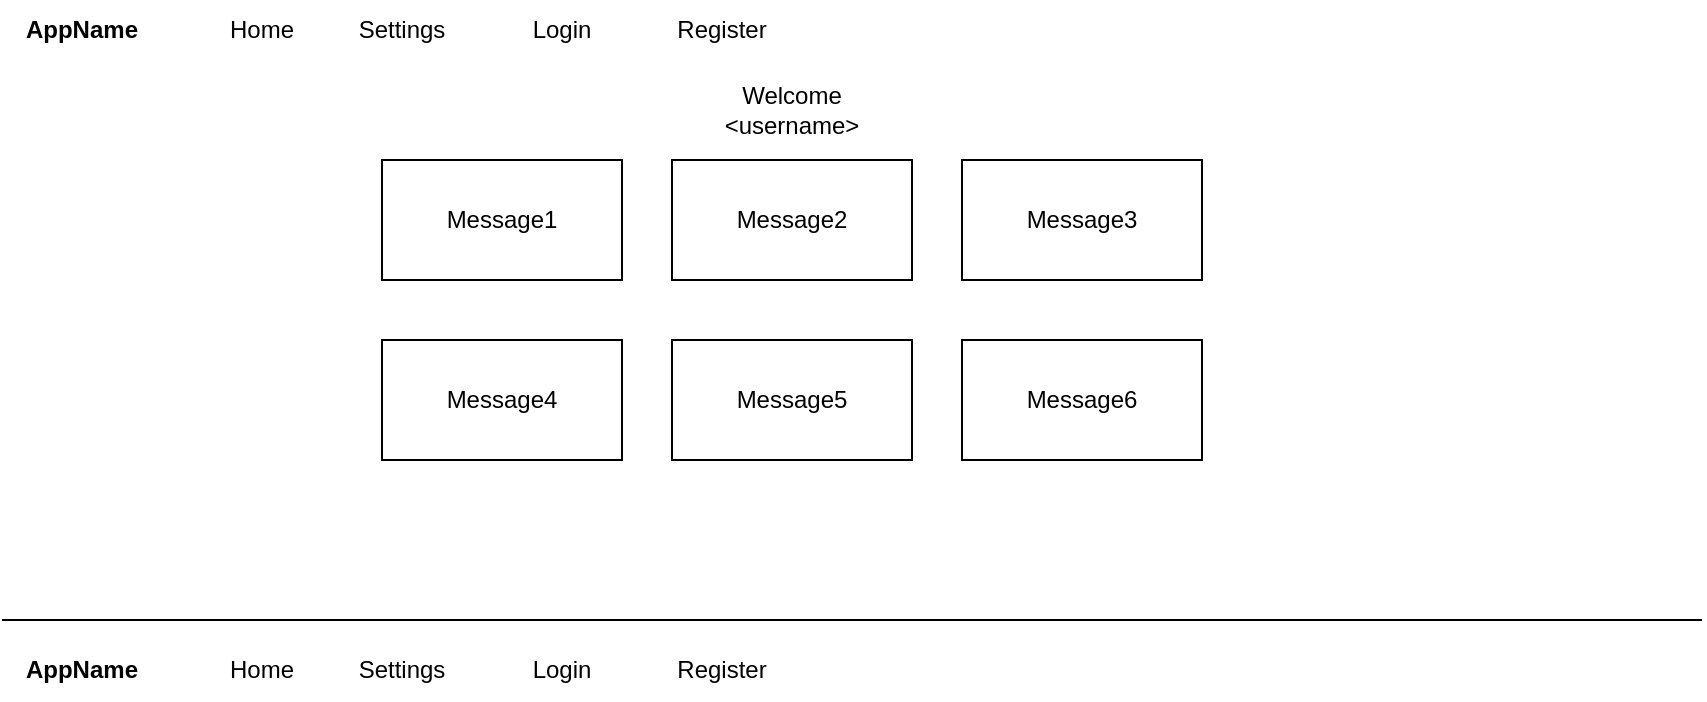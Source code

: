<mxfile version="20.6.0" type="device"><diagram id="MqzR27vbxzDaOsgxYdFi" name="Page-1"><mxGraphModel dx="1422" dy="745" grid="1" gridSize="10" guides="1" tooltips="1" connect="1" arrows="1" fold="1" page="1" pageScale="1" pageWidth="850" pageHeight="1100" math="0" shadow="0"><root><mxCell id="0"/><mxCell id="1" parent="0"/><mxCell id="0ydRY-AY917Rkkw5BFct-1" value="Home" style="text;html=1;strokeColor=none;fillColor=none;align=center;verticalAlign=middle;whiteSpace=wrap;rounded=0;" vertex="1" parent="1"><mxGeometry x="100" y="10" width="60" height="30" as="geometry"/></mxCell><mxCell id="0ydRY-AY917Rkkw5BFct-2" value="Settings" style="text;html=1;strokeColor=none;fillColor=none;align=center;verticalAlign=middle;whiteSpace=wrap;rounded=0;" vertex="1" parent="1"><mxGeometry x="170" y="10" width="60" height="30" as="geometry"/></mxCell><mxCell id="0ydRY-AY917Rkkw5BFct-3" value="Login" style="text;html=1;strokeColor=none;fillColor=none;align=center;verticalAlign=middle;whiteSpace=wrap;rounded=0;" vertex="1" parent="1"><mxGeometry x="250" y="10" width="60" height="30" as="geometry"/></mxCell><mxCell id="0ydRY-AY917Rkkw5BFct-4" value="Register" style="text;html=1;strokeColor=none;fillColor=none;align=center;verticalAlign=middle;whiteSpace=wrap;rounded=0;" vertex="1" parent="1"><mxGeometry x="330" y="10" width="60" height="30" as="geometry"/></mxCell><mxCell id="0ydRY-AY917Rkkw5BFct-5" value="&lt;b&gt;AppName&lt;/b&gt;" style="text;html=1;strokeColor=none;fillColor=none;align=center;verticalAlign=middle;whiteSpace=wrap;rounded=0;" vertex="1" parent="1"><mxGeometry x="10" y="10" width="60" height="30" as="geometry"/></mxCell><mxCell id="0ydRY-AY917Rkkw5BFct-6" value="Welcome &amp;lt;username&amp;gt;" style="text;html=1;strokeColor=none;fillColor=none;align=center;verticalAlign=middle;whiteSpace=wrap;rounded=0;" vertex="1" parent="1"><mxGeometry x="365" y="50" width="60" height="30" as="geometry"/></mxCell><mxCell id="0ydRY-AY917Rkkw5BFct-7" value="Message1" style="rounded=0;whiteSpace=wrap;html=1;" vertex="1" parent="1"><mxGeometry x="190" y="90" width="120" height="60" as="geometry"/></mxCell><mxCell id="0ydRY-AY917Rkkw5BFct-8" value="Message2" style="rounded=0;whiteSpace=wrap;html=1;" vertex="1" parent="1"><mxGeometry x="335" y="90" width="120" height="60" as="geometry"/></mxCell><mxCell id="0ydRY-AY917Rkkw5BFct-9" value="Message5" style="rounded=0;whiteSpace=wrap;html=1;" vertex="1" parent="1"><mxGeometry x="335" y="180" width="120" height="60" as="geometry"/></mxCell><mxCell id="0ydRY-AY917Rkkw5BFct-10" value="Message4" style="rounded=0;whiteSpace=wrap;html=1;" vertex="1" parent="1"><mxGeometry x="190" y="180" width="120" height="60" as="geometry"/></mxCell><mxCell id="0ydRY-AY917Rkkw5BFct-11" value="Message3" style="rounded=0;whiteSpace=wrap;html=1;" vertex="1" parent="1"><mxGeometry x="480" y="90" width="120" height="60" as="geometry"/></mxCell><mxCell id="0ydRY-AY917Rkkw5BFct-12" value="Message6" style="rounded=0;whiteSpace=wrap;html=1;" vertex="1" parent="1"><mxGeometry x="480" y="180" width="120" height="60" as="geometry"/></mxCell><mxCell id="0ydRY-AY917Rkkw5BFct-13" value="" style="endArrow=none;html=1;rounded=0;" edge="1" parent="1"><mxGeometry width="50" height="50" relative="1" as="geometry"><mxPoint y="320" as="sourcePoint"/><mxPoint x="850" y="320" as="targetPoint"/></mxGeometry></mxCell><mxCell id="0ydRY-AY917Rkkw5BFct-14" value="Home" style="text;html=1;strokeColor=none;fillColor=none;align=center;verticalAlign=middle;whiteSpace=wrap;rounded=0;" vertex="1" parent="1"><mxGeometry x="100" y="330" width="60" height="30" as="geometry"/></mxCell><mxCell id="0ydRY-AY917Rkkw5BFct-15" value="Settings" style="text;html=1;strokeColor=none;fillColor=none;align=center;verticalAlign=middle;whiteSpace=wrap;rounded=0;" vertex="1" parent="1"><mxGeometry x="170" y="330" width="60" height="30" as="geometry"/></mxCell><mxCell id="0ydRY-AY917Rkkw5BFct-16" value="Login" style="text;html=1;strokeColor=none;fillColor=none;align=center;verticalAlign=middle;whiteSpace=wrap;rounded=0;" vertex="1" parent="1"><mxGeometry x="250" y="330" width="60" height="30" as="geometry"/></mxCell><mxCell id="0ydRY-AY917Rkkw5BFct-17" value="Register" style="text;html=1;strokeColor=none;fillColor=none;align=center;verticalAlign=middle;whiteSpace=wrap;rounded=0;" vertex="1" parent="1"><mxGeometry x="330" y="330" width="60" height="30" as="geometry"/></mxCell><mxCell id="0ydRY-AY917Rkkw5BFct-18" value="&lt;b&gt;AppName&lt;/b&gt;" style="text;html=1;strokeColor=none;fillColor=none;align=center;verticalAlign=middle;whiteSpace=wrap;rounded=0;" vertex="1" parent="1"><mxGeometry x="10" y="330" width="60" height="30" as="geometry"/></mxCell></root></mxGraphModel></diagram></mxfile>